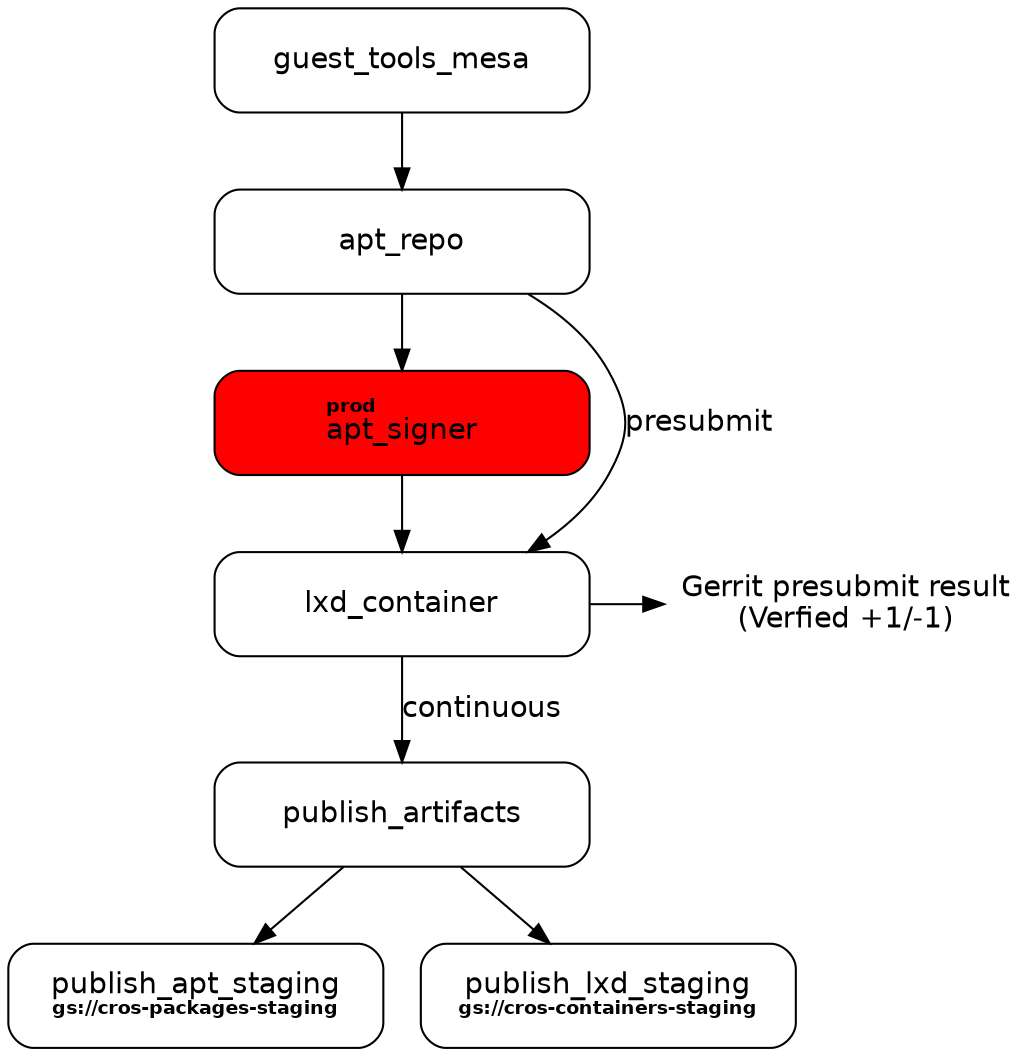 digraph {
  graph [fontname="helvetica"];
  node [fontname="helvetica" shape="rectangle" style="rounded" width=2.5 height=0.7];
  edge [fontname="helvetica"];

  // Nodes with special text.
  apt_signer [label=<<font point-size="9"><b>prod</b></font><br align="left"/>apt_signer<br/>> fillcolor="red" style="filled,rounded"];
  gerrit [label=<Gerrit presubmit result<br/>(Verfied +1/-1)> shape="none" width=2];
  publish_apt_staging [label=<publish_apt_staging<br/><font point-size="9"><b>gs://cros-packages-staging</b></font>>];
  publish_lxd_staging [label=<publish_lxd_staging<br/><font point-size="9"><b>gs://cros-containers-staging</b></font>>];

  // Align nodes horizontally.
  { rank=same lxd_container gerrit }
  { rank=same publish_apt_staging publish_lxd_staging }

  // Weights are used to align nodes veritcally.
  guest_tools_mesa -> apt_repo;
  apt_repo -> apt_signer [weight=10];
  apt_repo -> lxd_container [label="presubmit"];
  apt_signer -> lxd_container [weight=10];
  lxd_container -> publish_artifacts [label="continuous"];
  lxd_container -> gerrit;
  publish_artifacts -> publish_apt_staging;
  publish_artifacts -> publish_lxd_staging;

}

